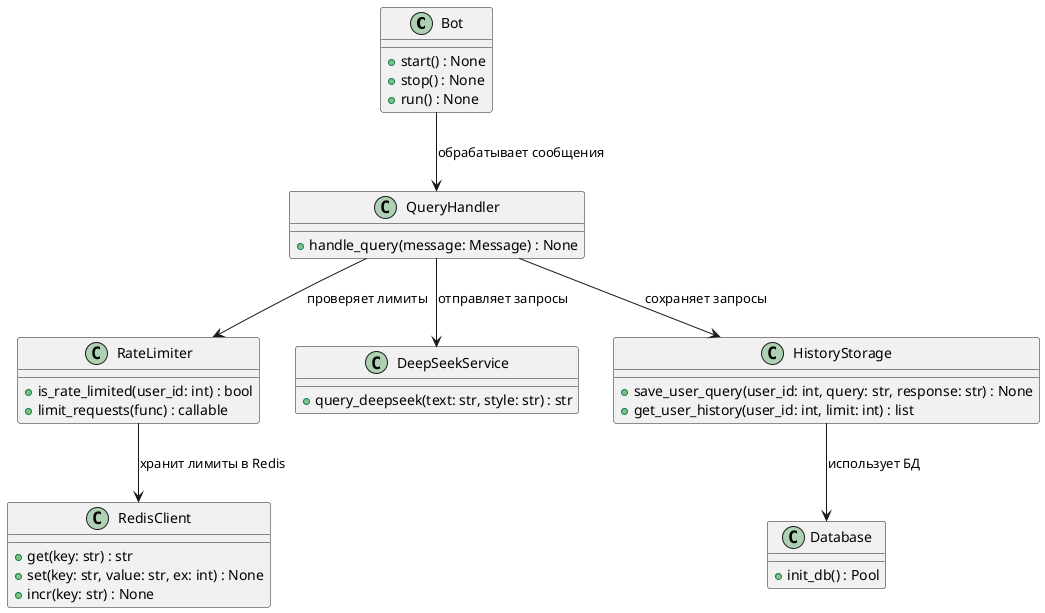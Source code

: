 @startuml Deepseek Bot

' ====== Основные классы бота ======
class Bot {
    + start() : None
    + stop() : None
    + run() : None
}

class QueryHandler {
    + handle_query(message: Message) : None
}

class RateLimiter {
    + is_rate_limited(user_id: int) : bool
    + limit_requests(func) : callable
}

class DeepSeekService {
    + query_deepseek(text: str, style: str) : str
}

class HistoryStorage {
    + save_user_query(user_id: int, query: str, response: str) : None
    + get_user_history(user_id: int, limit: int) : list
}

' ====== Инфраструктура (БД и Redis) ======
class Database {
    + init_db() : Pool
}

class RedisClient {
    + get(key: str) : str
    + set(key: str, value: str, ex: int) : None
    + incr(key: str) : None
}

' ====== Взаимосвязи ======
Bot --> QueryHandler : обрабатывает сообщения
QueryHandler --> DeepSeekService : отправляет запросы
QueryHandler --> HistoryStorage : сохраняет запросы
QueryHandler --> RateLimiter : проверяет лимиты
HistoryStorage --> Database : использует БД
RateLimiter --> RedisClient : хранит лимиты в Redis

@enduml
